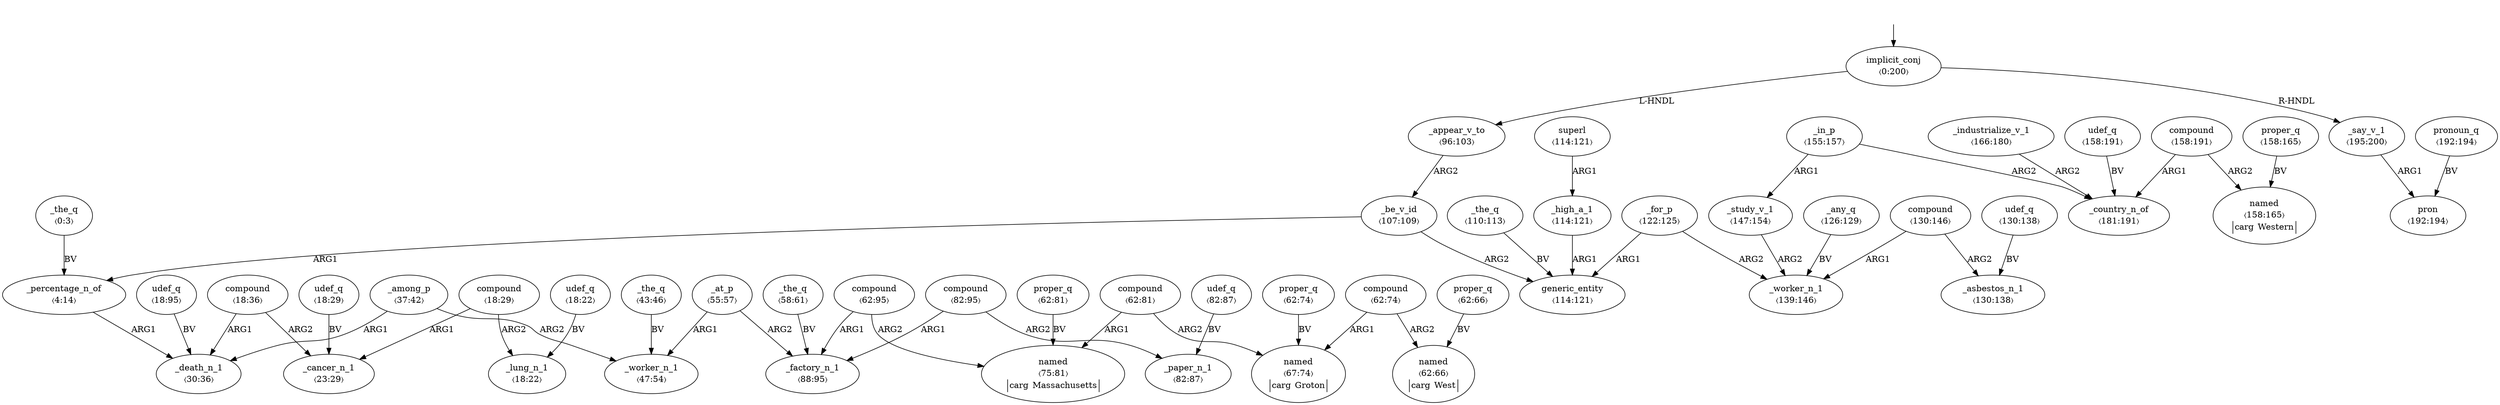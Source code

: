 digraph "20003017" {
  top [ style=invis ];
  top -> 0;
  0 [ label=<<table align="center" border="0" cellspacing="0"><tr><td colspan="2">implicit_conj</td></tr><tr><td colspan="2">〈0:200〉</td></tr></table>> ];
  1 [ label=<<table align="center" border="0" cellspacing="0"><tr><td colspan="2">_the_q</td></tr><tr><td colspan="2">〈0:3〉</td></tr></table>> ];
  2 [ label=<<table align="center" border="0" cellspacing="0"><tr><td colspan="2">_percentage_n_of</td></tr><tr><td colspan="2">〈4:14〉</td></tr></table>> ];
  3 [ label=<<table align="center" border="0" cellspacing="0"><tr><td colspan="2">udef_q</td></tr><tr><td colspan="2">〈18:95〉</td></tr></table>> ];
  4 [ label=<<table align="center" border="0" cellspacing="0"><tr><td colspan="2">compound</td></tr><tr><td colspan="2">〈18:36〉</td></tr></table>> ];
  5 [ label=<<table align="center" border="0" cellspacing="0"><tr><td colspan="2">udef_q</td></tr><tr><td colspan="2">〈18:29〉</td></tr></table>> ];
  6 [ label=<<table align="center" border="0" cellspacing="0"><tr><td colspan="2">compound</td></tr><tr><td colspan="2">〈18:29〉</td></tr></table>> ];
  7 [ label=<<table align="center" border="0" cellspacing="0"><tr><td colspan="2">udef_q</td></tr><tr><td colspan="2">〈18:22〉</td></tr></table>> ];
  8 [ label=<<table align="center" border="0" cellspacing="0"><tr><td colspan="2">_lung_n_1</td></tr><tr><td colspan="2">〈18:22〉</td></tr></table>> ];
  9 [ label=<<table align="center" border="0" cellspacing="0"><tr><td colspan="2">_cancer_n_1</td></tr><tr><td colspan="2">〈23:29〉</td></tr></table>> ];
  10 [ label=<<table align="center" border="0" cellspacing="0"><tr><td colspan="2">_death_n_1</td></tr><tr><td colspan="2">〈30:36〉</td></tr></table>> ];
  11 [ label=<<table align="center" border="0" cellspacing="0"><tr><td colspan="2">_among_p</td></tr><tr><td colspan="2">〈37:42〉</td></tr></table>> ];
  12 [ label=<<table align="center" border="0" cellspacing="0"><tr><td colspan="2">_the_q</td></tr><tr><td colspan="2">〈43:46〉</td></tr></table>> ];
  13 [ label=<<table align="center" border="0" cellspacing="0"><tr><td colspan="2">_worker_n_1</td></tr><tr><td colspan="2">〈47:54〉</td></tr></table>> ];
  14 [ label=<<table align="center" border="0" cellspacing="0"><tr><td colspan="2">_at_p</td></tr><tr><td colspan="2">〈55:57〉</td></tr></table>> ];
  15 [ label=<<table align="center" border="0" cellspacing="0"><tr><td colspan="2">_the_q</td></tr><tr><td colspan="2">〈58:61〉</td></tr></table>> ];
  16 [ label=<<table align="center" border="0" cellspacing="0"><tr><td colspan="2">compound</td></tr><tr><td colspan="2">〈62:95〉</td></tr></table>> ];
  17 [ label=<<table align="center" border="0" cellspacing="0"><tr><td colspan="2">proper_q</td></tr><tr><td colspan="2">〈62:81〉</td></tr></table>> ];
  18 [ label=<<table align="center" border="0" cellspacing="0"><tr><td colspan="2">compound</td></tr><tr><td colspan="2">〈62:81〉</td></tr></table>> ];
  19 [ label=<<table align="center" border="0" cellspacing="0"><tr><td colspan="2">proper_q</td></tr><tr><td colspan="2">〈62:74〉</td></tr></table>> ];
  20 [ label=<<table align="center" border="0" cellspacing="0"><tr><td colspan="2">compound</td></tr><tr><td colspan="2">〈62:74〉</td></tr></table>> ];
  21 [ label=<<table align="center" border="0" cellspacing="0"><tr><td colspan="2">proper_q</td></tr><tr><td colspan="2">〈62:66〉</td></tr></table>> ];
  22 [ label=<<table align="center" border="0" cellspacing="0"><tr><td colspan="2">named</td></tr><tr><td colspan="2">〈62:66〉</td></tr><tr><td sides="l" border="1" align="left">carg</td><td sides="r" border="1" align="left">West</td></tr></table>> ];
  23 [ label=<<table align="center" border="0" cellspacing="0"><tr><td colspan="2">named</td></tr><tr><td colspan="2">〈67:74〉</td></tr><tr><td sides="l" border="1" align="left">carg</td><td sides="r" border="1" align="left">Groton</td></tr></table>> ];
  24 [ label=<<table align="center" border="0" cellspacing="0"><tr><td colspan="2">named</td></tr><tr><td colspan="2">〈75:81〉</td></tr><tr><td sides="l" border="1" align="left">carg</td><td sides="r" border="1" align="left">Massachusetts</td></tr></table>> ];
  25 [ label=<<table align="center" border="0" cellspacing="0"><tr><td colspan="2">compound</td></tr><tr><td colspan="2">〈82:95〉</td></tr></table>> ];
  26 [ label=<<table align="center" border="0" cellspacing="0"><tr><td colspan="2">udef_q</td></tr><tr><td colspan="2">〈82:87〉</td></tr></table>> ];
  27 [ label=<<table align="center" border="0" cellspacing="0"><tr><td colspan="2">_paper_n_1</td></tr><tr><td colspan="2">〈82:87〉</td></tr></table>> ];
  28 [ label=<<table align="center" border="0" cellspacing="0"><tr><td colspan="2">_factory_n_1</td></tr><tr><td colspan="2">〈88:95〉</td></tr></table>> ];
  29 [ label=<<table align="center" border="0" cellspacing="0"><tr><td colspan="2">_appear_v_to</td></tr><tr><td colspan="2">〈96:103〉</td></tr></table>> ];
  30 [ label=<<table align="center" border="0" cellspacing="0"><tr><td colspan="2">_be_v_id</td></tr><tr><td colspan="2">〈107:109〉</td></tr></table>> ];
  31 [ label=<<table align="center" border="0" cellspacing="0"><tr><td colspan="2">_the_q</td></tr><tr><td colspan="2">〈110:113〉</td></tr></table>> ];
  32 [ label=<<table align="center" border="0" cellspacing="0"><tr><td colspan="2">generic_entity</td></tr><tr><td colspan="2">〈114:121〉</td></tr></table>> ];
  33 [ label=<<table align="center" border="0" cellspacing="0"><tr><td colspan="2">_high_a_1</td></tr><tr><td colspan="2">〈114:121〉</td></tr></table>> ];
  34 [ label=<<table align="center" border="0" cellspacing="0"><tr><td colspan="2">superl</td></tr><tr><td colspan="2">〈114:121〉</td></tr></table>> ];
  35 [ label=<<table align="center" border="0" cellspacing="0"><tr><td colspan="2">_for_p</td></tr><tr><td colspan="2">〈122:125〉</td></tr></table>> ];
  36 [ label=<<table align="center" border="0" cellspacing="0"><tr><td colspan="2">_any_q</td></tr><tr><td colspan="2">〈126:129〉</td></tr></table>> ];
  37 [ label=<<table align="center" border="0" cellspacing="0"><tr><td colspan="2">compound</td></tr><tr><td colspan="2">〈130:146〉</td></tr></table>> ];
  38 [ label=<<table align="center" border="0" cellspacing="0"><tr><td colspan="2">udef_q</td></tr><tr><td colspan="2">〈130:138〉</td></tr></table>> ];
  39 [ label=<<table align="center" border="0" cellspacing="0"><tr><td colspan="2">_asbestos_n_1</td></tr><tr><td colspan="2">〈130:138〉</td></tr></table>> ];
  40 [ label=<<table align="center" border="0" cellspacing="0"><tr><td colspan="2">_worker_n_1</td></tr><tr><td colspan="2">〈139:146〉</td></tr></table>> ];
  41 [ label=<<table align="center" border="0" cellspacing="0"><tr><td colspan="2">_study_v_1</td></tr><tr><td colspan="2">〈147:154〉</td></tr></table>> ];
  42 [ label=<<table align="center" border="0" cellspacing="0"><tr><td colspan="2">_in_p</td></tr><tr><td colspan="2">〈155:157〉</td></tr></table>> ];
  43 [ label=<<table align="center" border="0" cellspacing="0"><tr><td colspan="2">udef_q</td></tr><tr><td colspan="2">〈158:191〉</td></tr></table>> ];
  44 [ label=<<table align="center" border="0" cellspacing="0"><tr><td colspan="2">compound</td></tr><tr><td colspan="2">〈158:191〉</td></tr></table>> ];
  45 [ label=<<table align="center" border="0" cellspacing="0"><tr><td colspan="2">proper_q</td></tr><tr><td colspan="2">〈158:165〉</td></tr></table>> ];
  46 [ label=<<table align="center" border="0" cellspacing="0"><tr><td colspan="2">named</td></tr><tr><td colspan="2">〈158:165〉</td></tr><tr><td sides="l" border="1" align="left">carg</td><td sides="r" border="1" align="left">Western</td></tr></table>> ];
  47 [ label=<<table align="center" border="0" cellspacing="0"><tr><td colspan="2">_industrialize_v_1</td></tr><tr><td colspan="2">〈166:180〉</td></tr></table>> ];
  48 [ label=<<table align="center" border="0" cellspacing="0"><tr><td colspan="2">_country_n_of</td></tr><tr><td colspan="2">〈181:191〉</td></tr></table>> ];
  49 [ label=<<table align="center" border="0" cellspacing="0"><tr><td colspan="2">pron</td></tr><tr><td colspan="2">〈192:194〉</td></tr></table>> ];
  50 [ label=<<table align="center" border="0" cellspacing="0"><tr><td colspan="2">pronoun_q</td></tr><tr><td colspan="2">〈192:194〉</td></tr></table>> ];
  51 [ label=<<table align="center" border="0" cellspacing="0"><tr><td colspan="2">_say_v_1</td></tr><tr><td colspan="2">〈195:200〉</td></tr></table>> ];
  25 -> 27 [ label="ARG2" ];
  20 -> 23 [ label="ARG1" ];
  42 -> 41 [ label="ARG1" ];
  11 -> 13 [ label="ARG2" ];
  25 -> 28 [ label="ARG1" ];
  0 -> 51 [ label="R-HNDL" ];
  15 -> 28 [ label="BV" ];
  4 -> 9 [ label="ARG2" ];
  33 -> 32 [ label="ARG1" ];
  19 -> 23 [ label="BV" ];
  30 -> 2 [ label="ARG1" ];
  31 -> 32 [ label="BV" ];
  42 -> 48 [ label="ARG2" ];
  30 -> 32 [ label="ARG2" ];
  51 -> 49 [ label="ARG1" ];
  21 -> 22 [ label="BV" ];
  50 -> 49 [ label="BV" ];
  36 -> 40 [ label="BV" ];
  20 -> 22 [ label="ARG2" ];
  38 -> 39 [ label="BV" ];
  3 -> 10 [ label="BV" ];
  37 -> 40 [ label="ARG1" ];
  1 -> 2 [ label="BV" ];
  2 -> 10 [ label="ARG1" ];
  16 -> 24 [ label="ARG2" ];
  18 -> 24 [ label="ARG1" ];
  14 -> 28 [ label="ARG2" ];
  16 -> 28 [ label="ARG1" ];
  14 -> 13 [ label="ARG1" ];
  37 -> 39 [ label="ARG2" ];
  5 -> 9 [ label="BV" ];
  44 -> 48 [ label="ARG1" ];
  34 -> 33 [ label="ARG1" ];
  7 -> 8 [ label="BV" ];
  18 -> 23 [ label="ARG2" ];
  6 -> 8 [ label="ARG2" ];
  26 -> 27 [ label="BV" ];
  43 -> 48 [ label="BV" ];
  11 -> 10 [ label="ARG1" ];
  35 -> 32 [ label="ARG1" ];
  0 -> 29 [ label="L-HNDL" ];
  4 -> 10 [ label="ARG1" ];
  6 -> 9 [ label="ARG1" ];
  41 -> 40 [ label="ARG2" ];
  29 -> 30 [ label="ARG2" ];
  17 -> 24 [ label="BV" ];
  35 -> 40 [ label="ARG2" ];
  45 -> 46 [ label="BV" ];
  47 -> 48 [ label="ARG2" ];
  44 -> 46 [ label="ARG2" ];
  12 -> 13 [ label="BV" ];
}


